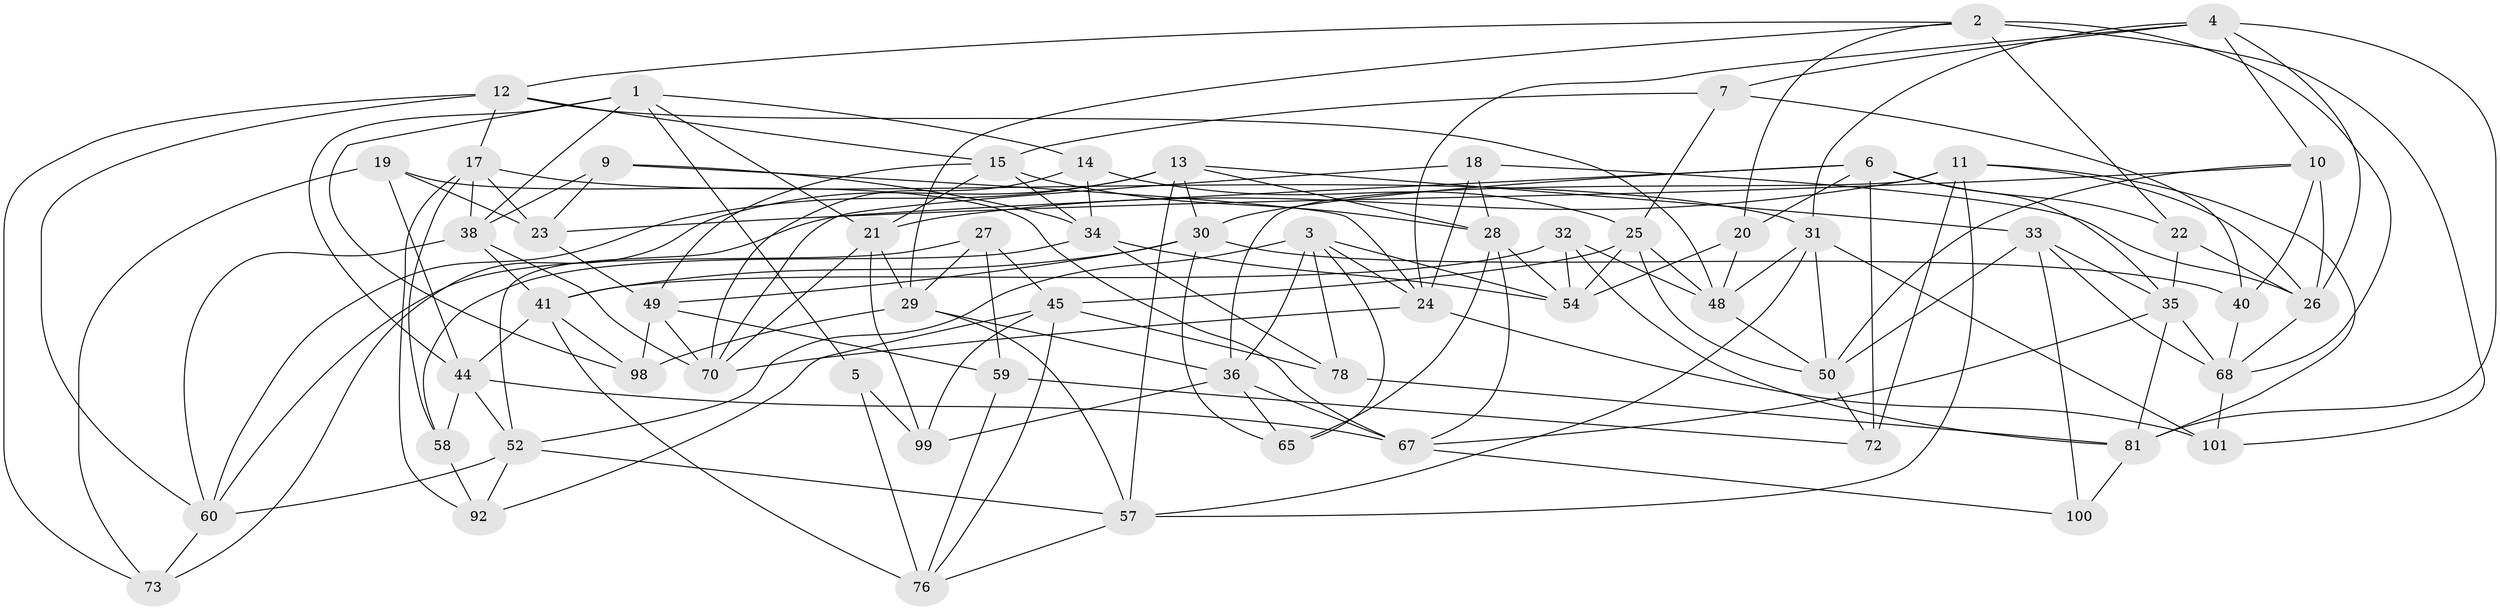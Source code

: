 // original degree distribution, {4: 1.0}
// Generated by graph-tools (version 1.1) at 2025/42/03/06/25 10:42:25]
// undirected, 62 vertices, 161 edges
graph export_dot {
graph [start="1"]
  node [color=gray90,style=filled];
  1 [super="+102"];
  2 [super="+82"];
  3 [super="+79"];
  4 [super="+8"];
  5;
  6 [super="+39"];
  7;
  9;
  10 [super="+16"];
  11 [super="+87"];
  12 [super="+71"];
  13 [super="+43"];
  14;
  15 [super="+75"];
  17 [super="+84"];
  18;
  19;
  20;
  21 [super="+66"];
  22;
  23 [super="+74"];
  24 [super="+93"];
  25 [super="+51"];
  26 [super="+80"];
  27;
  28 [super="+37"];
  29 [super="+97"];
  30 [super="+56"];
  31 [super="+46"];
  32;
  33 [super="+83"];
  34 [super="+91"];
  35 [super="+47"];
  36 [super="+64"];
  38 [super="+53"];
  40;
  41 [super="+42"];
  44 [super="+62"];
  45 [super="+77"];
  48 [super="+63"];
  49 [super="+61"];
  50 [super="+94"];
  52 [super="+90"];
  54 [super="+55"];
  57 [super="+96"];
  58;
  59;
  60 [super="+89"];
  65;
  67 [super="+88"];
  68 [super="+69"];
  70 [super="+86"];
  72;
  73;
  76 [super="+85"];
  78;
  81 [super="+95"];
  92;
  98;
  99;
  100;
  101;
  1 -- 5;
  1 -- 38;
  1 -- 21;
  1 -- 98;
  1 -- 44;
  1 -- 14;
  2 -- 101;
  2 -- 20;
  2 -- 12;
  2 -- 68;
  2 -- 29;
  2 -- 22;
  3 -- 78;
  3 -- 65;
  3 -- 52;
  3 -- 24;
  3 -- 36;
  3 -- 54;
  4 -- 7;
  4 -- 10;
  4 -- 81;
  4 -- 24;
  4 -- 31;
  4 -- 26;
  5 -- 99;
  5 -- 76 [weight=2];
  6 -- 22;
  6 -- 20;
  6 -- 52;
  6 -- 72;
  6 -- 30;
  6 -- 35;
  7 -- 40;
  7 -- 25;
  7 -- 15;
  9 -- 34;
  9 -- 24;
  9 -- 23;
  9 -- 38;
  10 -- 40;
  10 -- 50;
  10 -- 26;
  10 -- 23 [weight=2];
  11 -- 36;
  11 -- 72;
  11 -- 81;
  11 -- 26;
  11 -- 57;
  11 -- 21;
  12 -- 48;
  12 -- 73;
  12 -- 17;
  12 -- 60;
  12 -- 15;
  13 -- 28;
  13 -- 57;
  13 -- 60;
  13 -- 73;
  13 -- 33;
  13 -- 30;
  14 -- 70;
  14 -- 34;
  14 -- 25;
  15 -- 34;
  15 -- 21;
  15 -- 28;
  15 -- 49;
  17 -- 58;
  17 -- 23;
  17 -- 92;
  17 -- 38;
  17 -- 31;
  18 -- 70;
  18 -- 24;
  18 -- 26;
  18 -- 28;
  19 -- 73;
  19 -- 23;
  19 -- 67;
  19 -- 44;
  20 -- 54;
  20 -- 48;
  21 -- 99;
  21 -- 29;
  21 -- 70;
  22 -- 35;
  22 -- 26;
  23 -- 49;
  24 -- 70;
  24 -- 101;
  25 -- 54;
  25 -- 48;
  25 -- 45;
  25 -- 50;
  26 -- 68;
  27 -- 45;
  27 -- 29;
  27 -- 59;
  27 -- 60;
  28 -- 65;
  28 -- 67;
  28 -- 54;
  29 -- 98;
  29 -- 36;
  29 -- 57;
  30 -- 49;
  30 -- 40;
  30 -- 41;
  30 -- 65;
  31 -- 48;
  31 -- 50;
  31 -- 101;
  31 -- 57;
  32 -- 54;
  32 -- 81;
  32 -- 41;
  32 -- 48;
  33 -- 100 [weight=2];
  33 -- 68;
  33 -- 50;
  33 -- 35;
  34 -- 78;
  34 -- 54;
  34 -- 58;
  35 -- 68;
  35 -- 67;
  35 -- 81;
  36 -- 99;
  36 -- 65;
  36 -- 67;
  38 -- 60;
  38 -- 70;
  38 -- 41;
  40 -- 68;
  41 -- 76;
  41 -- 98;
  41 -- 44;
  44 -- 52;
  44 -- 67;
  44 -- 58;
  45 -- 99;
  45 -- 76;
  45 -- 78;
  45 -- 92;
  48 -- 50;
  49 -- 98;
  49 -- 59;
  49 -- 70;
  50 -- 72;
  52 -- 92;
  52 -- 57;
  52 -- 60;
  57 -- 76;
  58 -- 92;
  59 -- 72;
  59 -- 76;
  60 -- 73;
  67 -- 100;
  68 -- 101;
  78 -- 81;
  81 -- 100;
}
